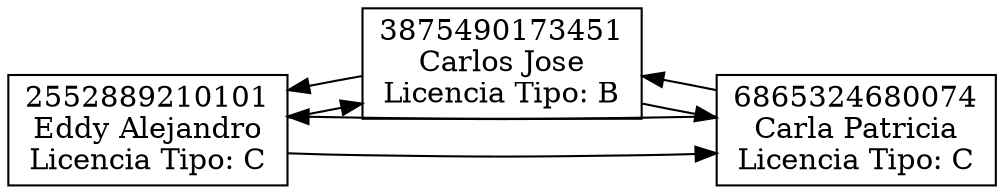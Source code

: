digraph G{ 
rankdir = LR; 
node[shape=box] 
"30309472"[label ="2552889210101&#92;nEddy Alejandro&#92;nLicencia Tipo: C"]; 
"30714880"[label ="3875490173451&#92;nCarlos Jose&#92;nLicencia Tipo: B"]; 
"11984747"[label ="6865324680074&#92;nCarla Patricia&#92;nLicencia Tipo: C"]; 
"30309472"->"30714880"
"30309472"->"11984747"
"30714880"->"11984747"
"30714880"->"30309472"
"11984747"->"30309472"
"11984747"->"30714880"
}
